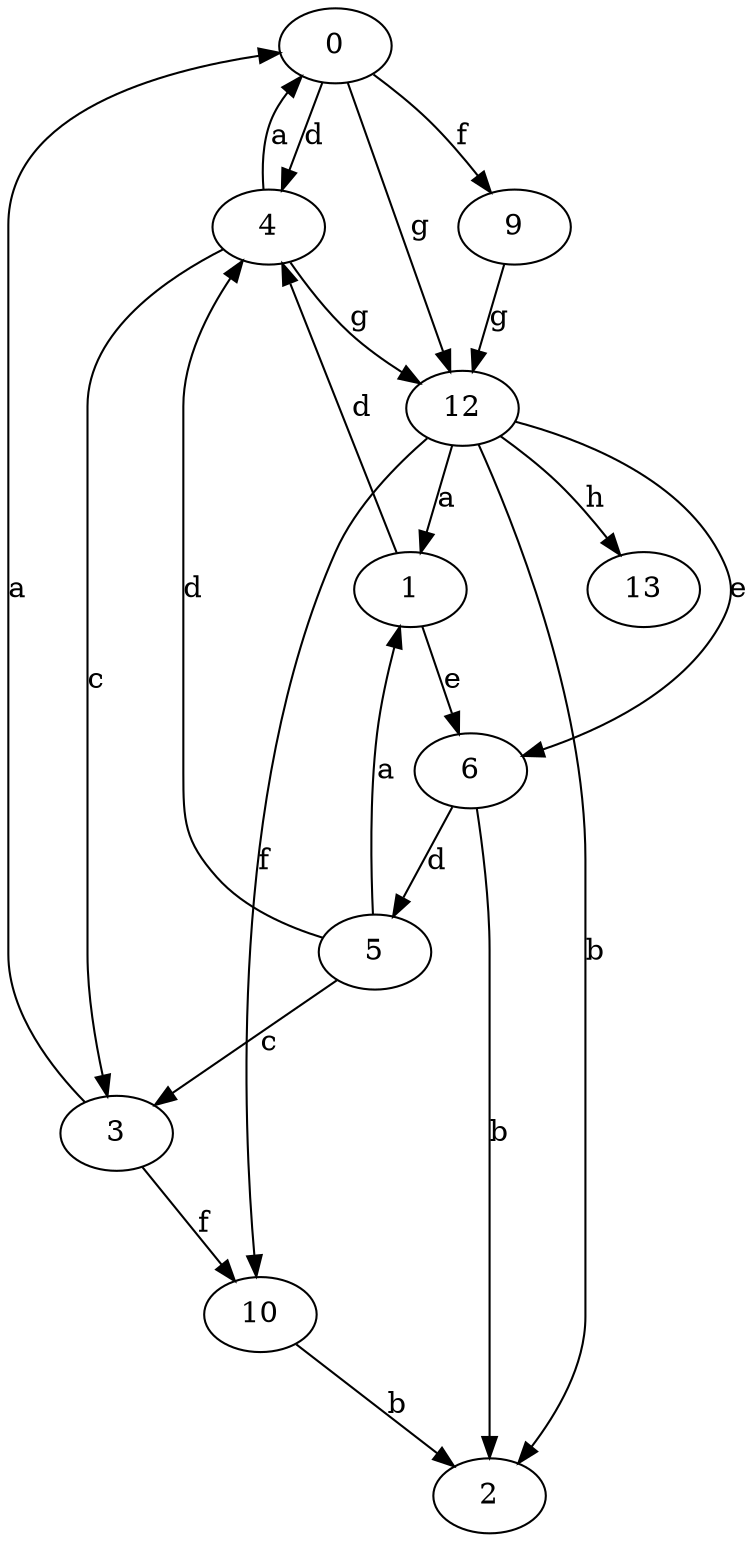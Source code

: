 strict digraph  {
0;
1;
2;
3;
4;
5;
6;
9;
10;
12;
13;
0 -> 4  [label=d];
0 -> 9  [label=f];
0 -> 12  [label=g];
1 -> 4  [label=d];
1 -> 6  [label=e];
3 -> 0  [label=a];
3 -> 10  [label=f];
4 -> 0  [label=a];
4 -> 3  [label=c];
4 -> 12  [label=g];
5 -> 1  [label=a];
5 -> 3  [label=c];
5 -> 4  [label=d];
6 -> 2  [label=b];
6 -> 5  [label=d];
9 -> 12  [label=g];
10 -> 2  [label=b];
12 -> 1  [label=a];
12 -> 2  [label=b];
12 -> 6  [label=e];
12 -> 10  [label=f];
12 -> 13  [label=h];
}
